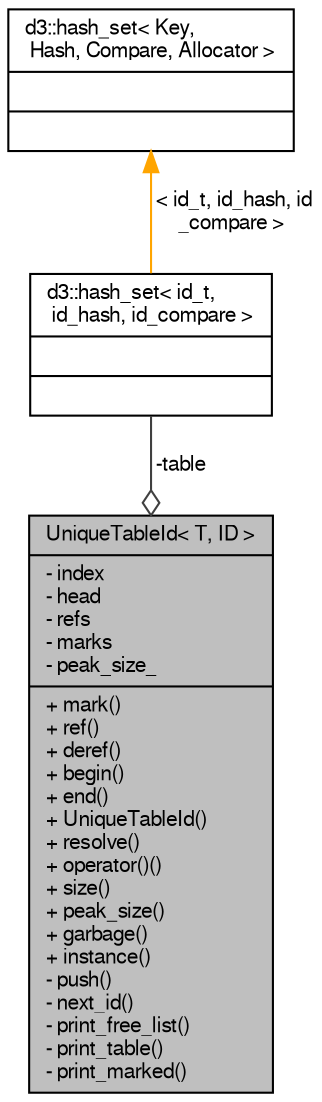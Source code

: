 digraph "UniqueTableId&lt; T, ID &gt;"
{
  edge [fontname="FreeSans",fontsize="10",labelfontname="FreeSans",labelfontsize="10"];
  node [fontname="FreeSans",fontsize="10",shape=record];
  Node1 [label="{UniqueTableId\< T, ID \>\n|- index\l- head\l- refs\l- marks\l- peak_size_\l|+ mark()\l+ ref()\l+ deref()\l+ begin()\l+ end()\l+ UniqueTableId()\l+ resolve()\l+ operator()()\l+ size()\l+ peak_size()\l+ garbage()\l+ instance()\l- push()\l- next_id()\l- print_free_list()\l- print_table()\l- print_marked()\l}",height=0.2,width=0.4,color="black", fillcolor="grey75", style="filled" fontcolor="black"];
  Node2 -> Node1 [color="grey25",fontsize="10",style="solid",label=" -table" ,arrowhead="odiamond",fontname="FreeSans"];
  Node2 [label="{d3::hash_set\< id_t,\l id_hash, id_compare \>\n||}",height=0.2,width=0.4,color="black", fillcolor="white", style="filled",URL="$structd3_1_1hash__set.html"];
  Node3 -> Node2 [dir="back",color="orange",fontsize="10",style="solid",label=" \< id_t, id_hash, id\l_compare \>" ,fontname="FreeSans"];
  Node3 [label="{d3::hash_set\< Key,\l Hash, Compare, Allocator \>\n||}",height=0.2,width=0.4,color="black", fillcolor="white", style="filled",URL="$structd3_1_1hash__set.html"];
}

